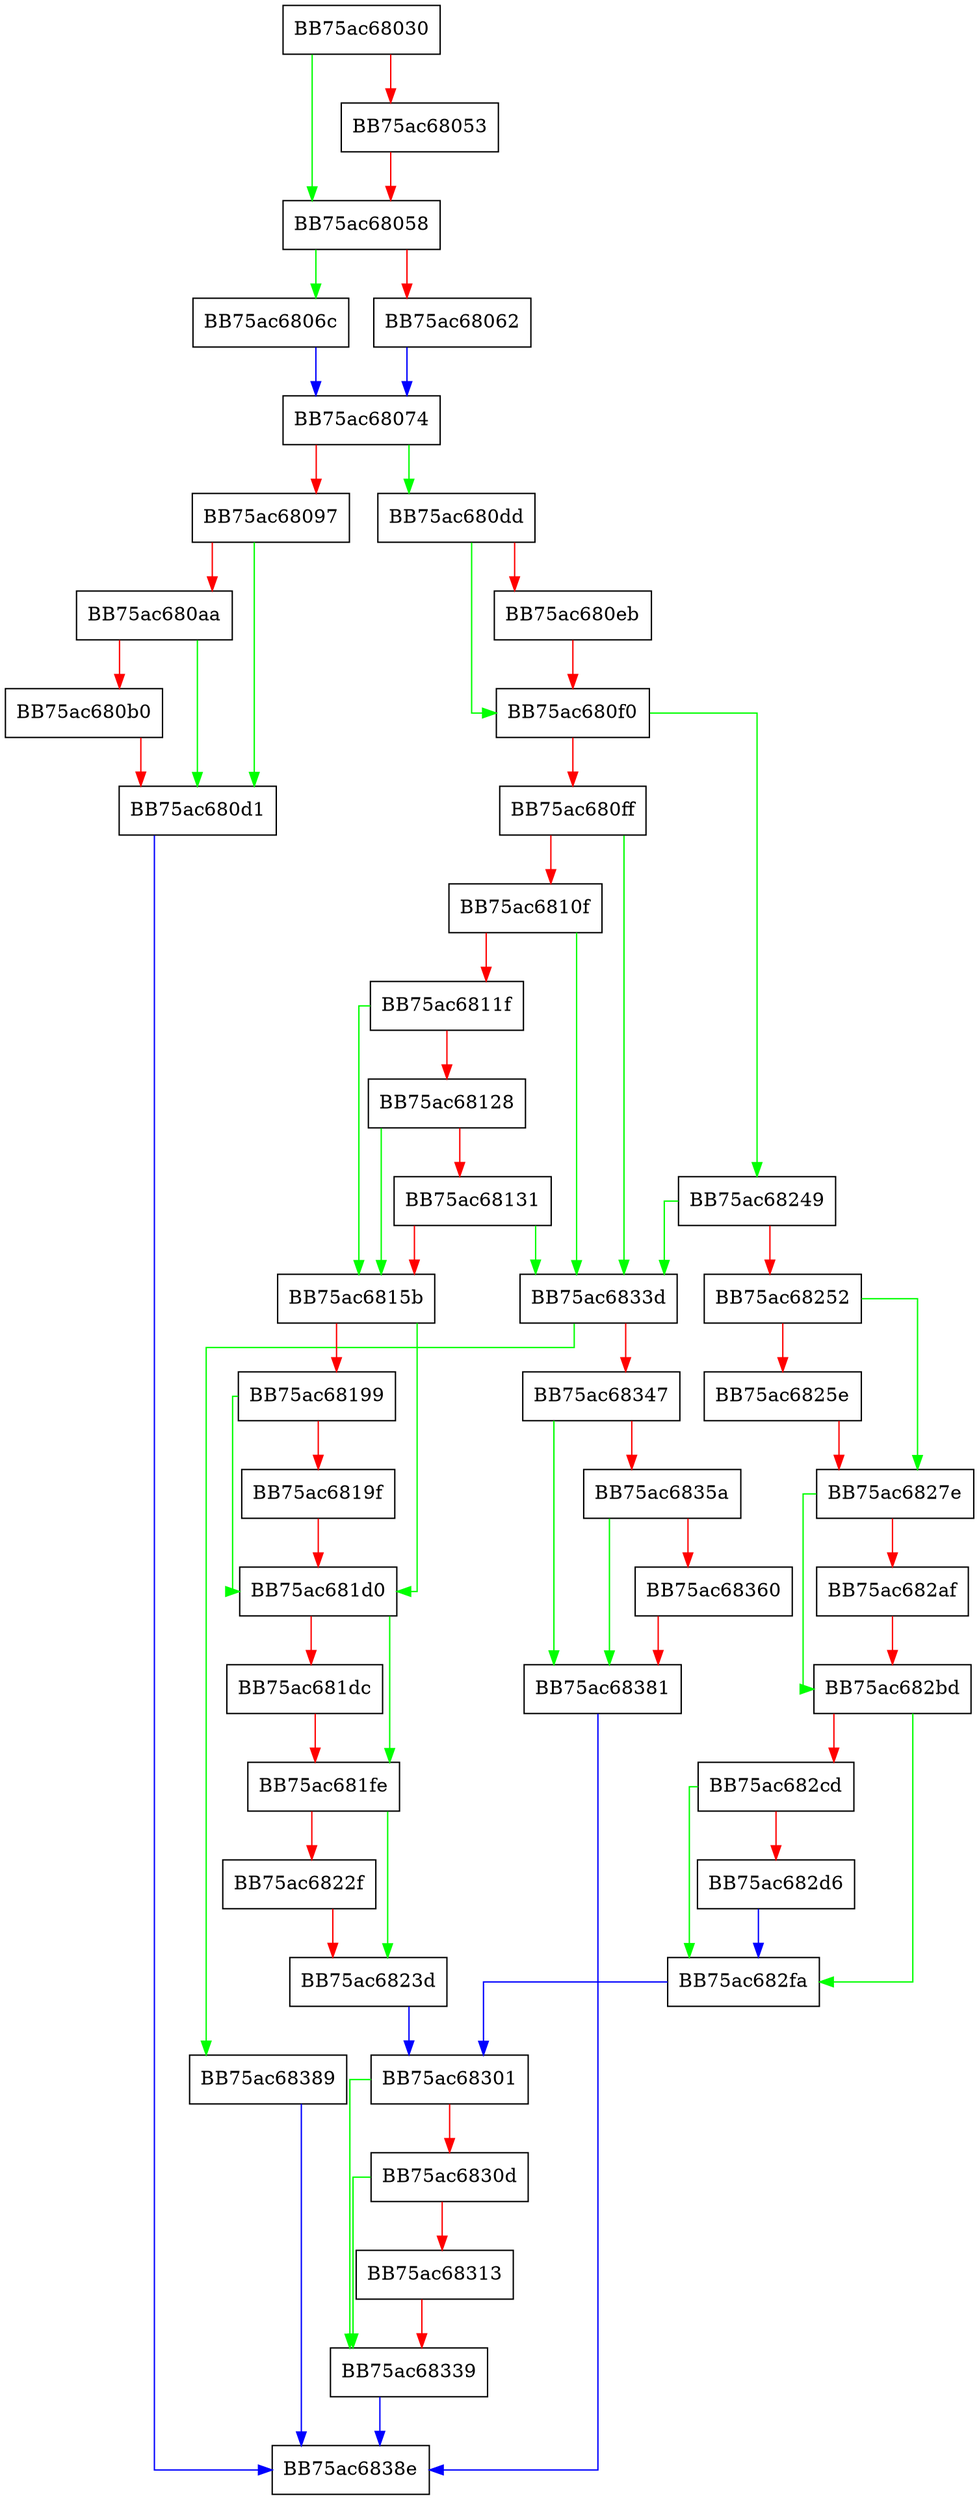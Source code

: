 digraph FindNext {
  node [shape="box"];
  graph [splines=ortho];
  BB75ac68030 -> BB75ac68058 [color="green"];
  BB75ac68030 -> BB75ac68053 [color="red"];
  BB75ac68053 -> BB75ac68058 [color="red"];
  BB75ac68058 -> BB75ac6806c [color="green"];
  BB75ac68058 -> BB75ac68062 [color="red"];
  BB75ac68062 -> BB75ac68074 [color="blue"];
  BB75ac6806c -> BB75ac68074 [color="blue"];
  BB75ac68074 -> BB75ac680dd [color="green"];
  BB75ac68074 -> BB75ac68097 [color="red"];
  BB75ac68097 -> BB75ac680d1 [color="green"];
  BB75ac68097 -> BB75ac680aa [color="red"];
  BB75ac680aa -> BB75ac680d1 [color="green"];
  BB75ac680aa -> BB75ac680b0 [color="red"];
  BB75ac680b0 -> BB75ac680d1 [color="red"];
  BB75ac680d1 -> BB75ac6838e [color="blue"];
  BB75ac680dd -> BB75ac680f0 [color="green"];
  BB75ac680dd -> BB75ac680eb [color="red"];
  BB75ac680eb -> BB75ac680f0 [color="red"];
  BB75ac680f0 -> BB75ac68249 [color="green"];
  BB75ac680f0 -> BB75ac680ff [color="red"];
  BB75ac680ff -> BB75ac6833d [color="green"];
  BB75ac680ff -> BB75ac6810f [color="red"];
  BB75ac6810f -> BB75ac6833d [color="green"];
  BB75ac6810f -> BB75ac6811f [color="red"];
  BB75ac6811f -> BB75ac6815b [color="green"];
  BB75ac6811f -> BB75ac68128 [color="red"];
  BB75ac68128 -> BB75ac6815b [color="green"];
  BB75ac68128 -> BB75ac68131 [color="red"];
  BB75ac68131 -> BB75ac6833d [color="green"];
  BB75ac68131 -> BB75ac6815b [color="red"];
  BB75ac6815b -> BB75ac681d0 [color="green"];
  BB75ac6815b -> BB75ac68199 [color="red"];
  BB75ac68199 -> BB75ac681d0 [color="green"];
  BB75ac68199 -> BB75ac6819f [color="red"];
  BB75ac6819f -> BB75ac681d0 [color="red"];
  BB75ac681d0 -> BB75ac681fe [color="green"];
  BB75ac681d0 -> BB75ac681dc [color="red"];
  BB75ac681dc -> BB75ac681fe [color="red"];
  BB75ac681fe -> BB75ac6823d [color="green"];
  BB75ac681fe -> BB75ac6822f [color="red"];
  BB75ac6822f -> BB75ac6823d [color="red"];
  BB75ac6823d -> BB75ac68301 [color="blue"];
  BB75ac68249 -> BB75ac6833d [color="green"];
  BB75ac68249 -> BB75ac68252 [color="red"];
  BB75ac68252 -> BB75ac6827e [color="green"];
  BB75ac68252 -> BB75ac6825e [color="red"];
  BB75ac6825e -> BB75ac6827e [color="red"];
  BB75ac6827e -> BB75ac682bd [color="green"];
  BB75ac6827e -> BB75ac682af [color="red"];
  BB75ac682af -> BB75ac682bd [color="red"];
  BB75ac682bd -> BB75ac682fa [color="green"];
  BB75ac682bd -> BB75ac682cd [color="red"];
  BB75ac682cd -> BB75ac682fa [color="green"];
  BB75ac682cd -> BB75ac682d6 [color="red"];
  BB75ac682d6 -> BB75ac682fa [color="blue"];
  BB75ac682fa -> BB75ac68301 [color="blue"];
  BB75ac68301 -> BB75ac68339 [color="green"];
  BB75ac68301 -> BB75ac6830d [color="red"];
  BB75ac6830d -> BB75ac68339 [color="green"];
  BB75ac6830d -> BB75ac68313 [color="red"];
  BB75ac68313 -> BB75ac68339 [color="red"];
  BB75ac68339 -> BB75ac6838e [color="blue"];
  BB75ac6833d -> BB75ac68389 [color="green"];
  BB75ac6833d -> BB75ac68347 [color="red"];
  BB75ac68347 -> BB75ac68381 [color="green"];
  BB75ac68347 -> BB75ac6835a [color="red"];
  BB75ac6835a -> BB75ac68381 [color="green"];
  BB75ac6835a -> BB75ac68360 [color="red"];
  BB75ac68360 -> BB75ac68381 [color="red"];
  BB75ac68381 -> BB75ac6838e [color="blue"];
  BB75ac68389 -> BB75ac6838e [color="blue"];
}
